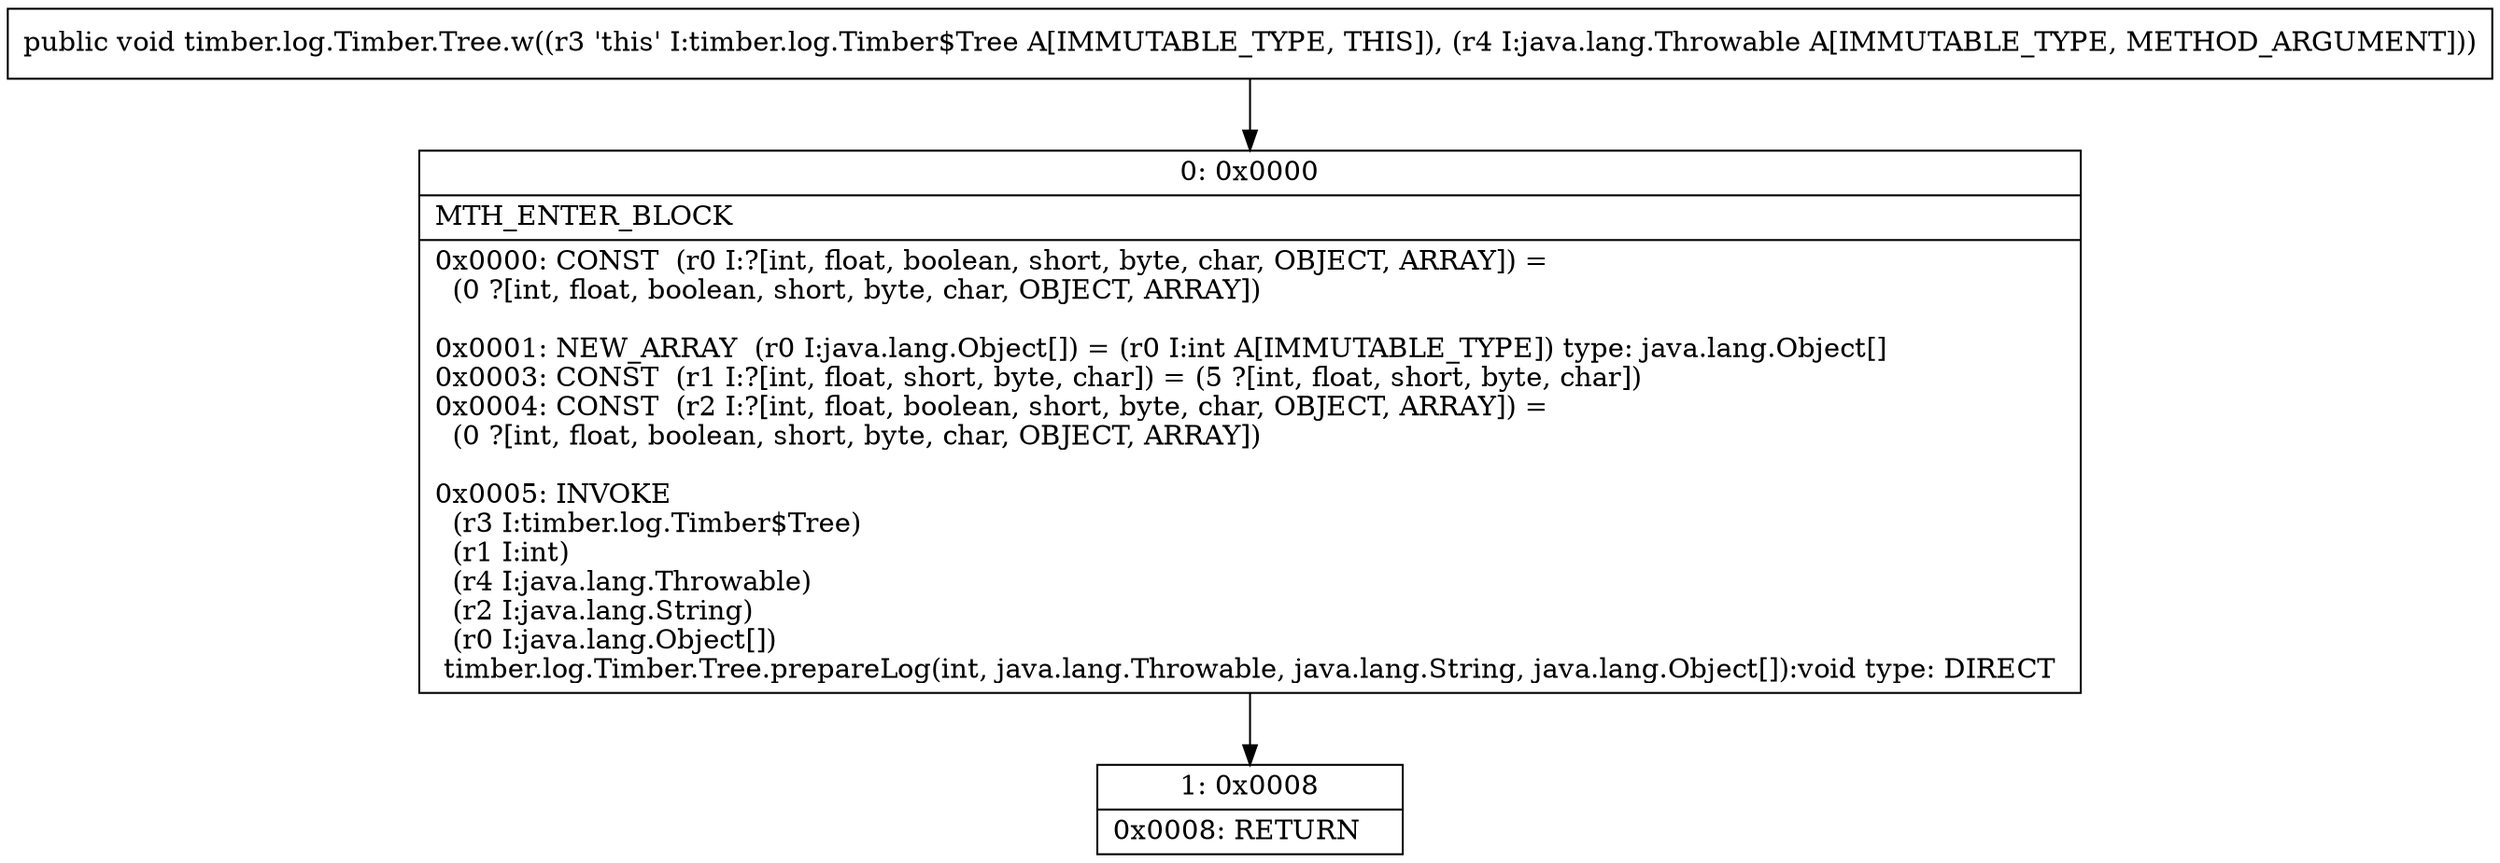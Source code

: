 digraph "CFG fortimber.log.Timber.Tree.w(Ljava\/lang\/Throwable;)V" {
Node_0 [shape=record,label="{0\:\ 0x0000|MTH_ENTER_BLOCK\l|0x0000: CONST  (r0 I:?[int, float, boolean, short, byte, char, OBJECT, ARRAY]) = \l  (0 ?[int, float, boolean, short, byte, char, OBJECT, ARRAY])\l \l0x0001: NEW_ARRAY  (r0 I:java.lang.Object[]) = (r0 I:int A[IMMUTABLE_TYPE]) type: java.lang.Object[] \l0x0003: CONST  (r1 I:?[int, float, short, byte, char]) = (5 ?[int, float, short, byte, char]) \l0x0004: CONST  (r2 I:?[int, float, boolean, short, byte, char, OBJECT, ARRAY]) = \l  (0 ?[int, float, boolean, short, byte, char, OBJECT, ARRAY])\l \l0x0005: INVOKE  \l  (r3 I:timber.log.Timber$Tree)\l  (r1 I:int)\l  (r4 I:java.lang.Throwable)\l  (r2 I:java.lang.String)\l  (r0 I:java.lang.Object[])\l timber.log.Timber.Tree.prepareLog(int, java.lang.Throwable, java.lang.String, java.lang.Object[]):void type: DIRECT \l}"];
Node_1 [shape=record,label="{1\:\ 0x0008|0x0008: RETURN   \l}"];
MethodNode[shape=record,label="{public void timber.log.Timber.Tree.w((r3 'this' I:timber.log.Timber$Tree A[IMMUTABLE_TYPE, THIS]), (r4 I:java.lang.Throwable A[IMMUTABLE_TYPE, METHOD_ARGUMENT])) }"];
MethodNode -> Node_0;
Node_0 -> Node_1;
}

